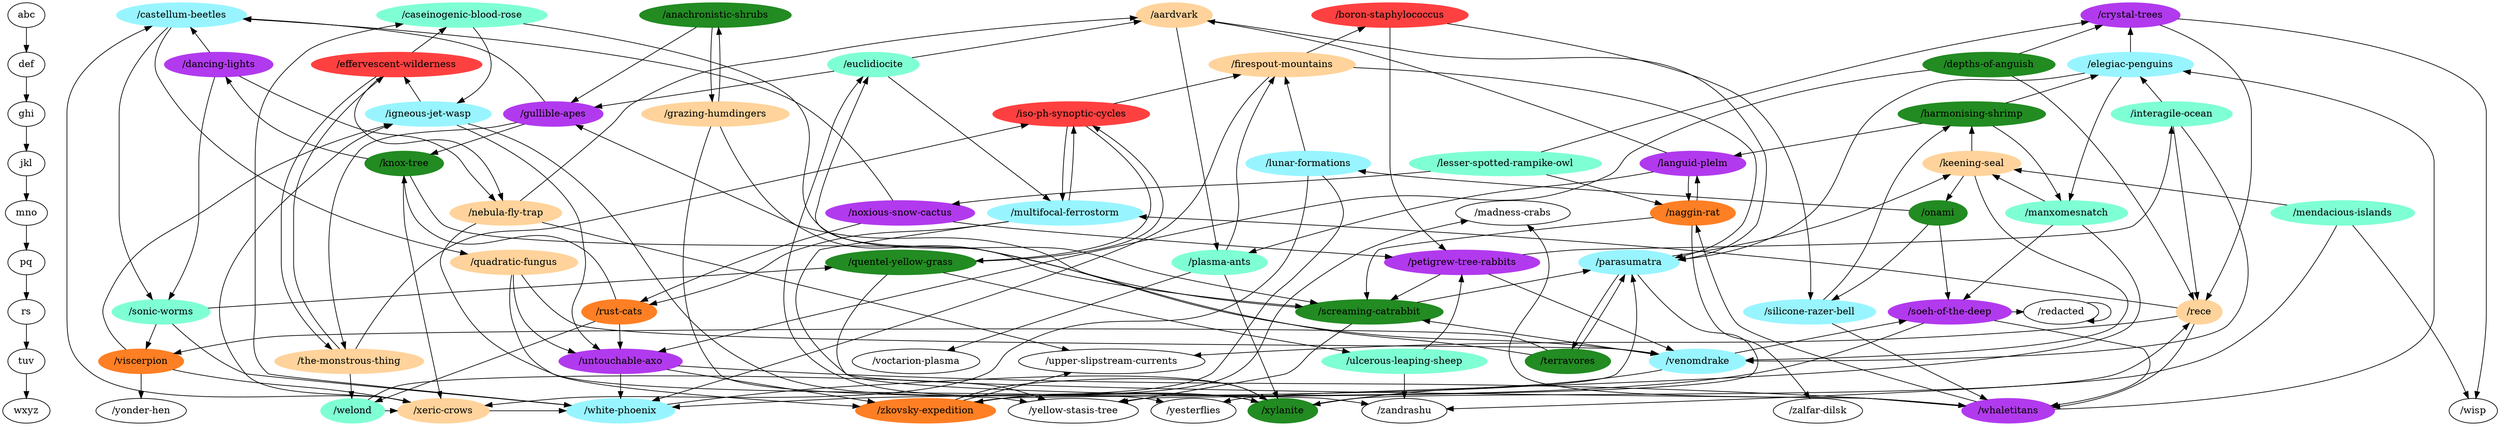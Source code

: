 digraph G {
abc->def->ghi->jkl->mno->pq->rs->tuv->wxyz;
{ rank=same;
abc;
"/boron-staphylococcus" [color=brown1,style=filled];
"/castellum-beetles" [color=cadetblue1,style=filled];
"/crystal-trees" [color=darkorchid2,style=filled];
"/anachronistic-shrubs" [color=forestgreen,style=filled];
"/caseinogenic-blood-rose" [color=aquamarine,style=filled];
"/aardvark" [color=burlywood1,style=filled];
}
{ rank=same;
def;
"/effervescent-wilderness" [color=brown1,style=filled];
"/firespout-mountains" [color=burlywood1,style=filled];
"/dancing-lights" [color=darkorchid2,style=filled];
"/euclidiocite" [color=aquamarine,style=filled];
"/depths-of-anguish" [color=forestgreen,style=filled];
"/elegiac-penguins" [color=cadetblue1,style=filled];
}
{ rank=same;
ghi;
"/iso-ph-synoptic-cycles" [color=brown1,style=filled];
"/harmonising-shrimp" [color=forestgreen,style=filled];
"/igneous-jet-wasp" [color=cadetblue1,style=filled];
"/grazing-humdingers" [color=burlywood1,style=filled];
"/interagile-ocean" [color=aquamarine,style=filled];
"/gullible-apes" [color=darkorchid2,style=filled];
}
{ rank=same;
jkl;
"/lunar-formations" [color=cadetblue1,style=filled];
"/lesser-spotted-rampike-owl" [color=aquamarine,style=filled];
"/languid-plelm" [color=darkorchid2,style=filled];
"/knox-tree" [color=forestgreen,style=filled];
"/keening-seal" [color=burlywood1,style=filled];
}
{ rank=same;
mno;
"/naggin-rat" [color=chocolate1,style=filled];
"/multifocal-ferrostorm" [color=cadetblue1,style=filled];
"/nebula-fly-trap" [color=burlywood1,style=filled];
"/madness-crabs";
"/noxious-snow-cactus" [color=darkorchid2,style=filled];
"/mendacious-islands" [color=aquamarine,style=filled];
"/onami" [color=forestgreen,style=filled];
"/manxomesnatch" [color=aquamarine,style=filled];
}
{ rank=same;
pq;
"/petigrew-tree-rabbits" [color=darkorchid2,style=filled];
"/quentel-yellow-grass" [color=forestgreen,style=filled];
"/quadratic-fungus" [color=burlywood1,style=filled];
"/parasumatra" [color=cadetblue1,style=filled];
"/plasma-ants" [color=aquamarine,style=filled];
}
{ rank=same;
rs;
"/soeh-of-the-deep" [color=darkorchid2,style=filled];
"/rece" [color=burlywood1,style=filled];
"/rust-cats" [color=chocolate1,style=filled];
"/sonic-worms" [color=aquamarine,style=filled];
"/silicone-razer-bell" [color=cadetblue1,style=filled];
"/redacted";
"/screaming-catrabbit" [color=forestgreen,style=filled];
}
{ rank=same;
tuv;
"/untouchable-axo" [color=darkorchid2,style=filled];
"/upper-slipstream-currents";
"/venomdrake" [color=cadetblue1,style=filled];
"/viscerpion" [color=chocolate1,style=filled];
"/ulcerous-leaping-sheep" [color=aquamarine,style=filled];
"/the-monstrous-thing" [color=burlywood1,style=filled];
"/voctarion-plasma";
"/terravores" [color=forestgreen,style=filled];
}
{ rank=same;
wxyz;
"/xeric-crows" [color=burlywood1,style=filled];
"/zalfar-dilsk";
"/wisp";
"/yonder-hen";
"/welond" [color=aquamarine,style=filled];
"/zandrashu";
"/yesterflies";
"/yellow-stasis-tree";
"/whaletitans" [color=darkorchid2,style=filled];
"/white-phoenix" [color=cadetblue1,style=filled];
"/xylanite" [color=forestgreen,style=filled];
"/zkovsky-expedition" [color=chocolate1,style=filled];
}
"/lunar-formations" -> "/firespout-mountains";
"/lunar-formations" -> "/xeric-crows";
"/lunar-formations" -> "/zkovsky-expedition";
"/naggin-rat" -> "/zalfar-dilsk";
"/naggin-rat" -> "/languid-plelm";
"/naggin-rat" -> "/screaming-catrabbit";
"/iso-ph-synoptic-cycles" -> "/multifocal-ferrostorm";
"/iso-ph-synoptic-cycles" -> "/firespout-mountains";
"/iso-ph-synoptic-cycles" -> "/quentel-yellow-grass";
"/multifocal-ferrostorm" -> "/iso-ph-synoptic-cycles";
"/multifocal-ferrostorm" -> "/rust-cats";
"/multifocal-ferrostorm" -> "/whaletitans";
"/effervescent-wilderness" -> "/nebula-fly-trap";
"/effervescent-wilderness" -> "/the-monstrous-thing";
"/effervescent-wilderness" -> "/caseinogenic-blood-rose";
"/harmonising-shrimp" -> "/languid-plelm";
"/harmonising-shrimp" -> "/elegiac-penguins";
"/harmonising-shrimp" -> "/manxomesnatch";
"/soeh-of-the-deep" -> "/whaletitans";
"/soeh-of-the-deep" -> "/white-phoenix";
"/soeh-of-the-deep" -> "/redacted";
"/boron-staphylococcus" -> "/petigrew-tree-rabbits";
"/boron-staphylococcus" -> "/silicone-razer-bell";
"/untouchable-axo" -> "/whaletitans";
"/untouchable-axo" -> "/white-phoenix";
"/untouchable-axo" -> "/zkovsky-expedition";
"/castellum-beetles" -> "/quadratic-fungus";
"/castellum-beetles" -> "/sonic-worms";
"/firespout-mountains" -> "/boron-staphylococcus";
"/firespout-mountains" -> "/parasumatra";
"/firespout-mountains" -> "/white-phoenix";
"/xeric-crows" -> "/castellum-beetles";
"/xeric-crows" -> "/igneous-jet-wasp";
"/xeric-crows" -> "/white-phoenix";
"/nebula-fly-trap" -> "/upper-slipstream-currents";
"/nebula-fly-trap" -> "/yesterflies";
"/nebula-fly-trap" -> "/aardvark";
"/igneous-jet-wasp" -> "/effervescent-wilderness";
"/igneous-jet-wasp" -> "/untouchable-axo";
"/igneous-jet-wasp" -> "/xylanite";
"/lesser-spotted-rampike-owl" -> "/naggin-rat";
"/lesser-spotted-rampike-owl" -> "/noxious-snow-cactus";
"/lesser-spotted-rampike-owl" -> "/crystal-trees";
"/venomdrake" -> "/soeh-of-the-deep";
"/venomdrake" -> "/xylanite";
"/venomdrake" -> "/screaming-catrabbit";
"/petigrew-tree-rabbits" -> "/venomdrake";
"/petigrew-tree-rabbits" -> "/interagile-ocean";
"/petigrew-tree-rabbits" -> "/screaming-catrabbit";
"/welond" -> "/xeric-crows";
"/welond" -> "/yellow-stasis-tree";
"/quentel-yellow-grass" -> "/iso-ph-synoptic-cycles";
"/quentel-yellow-grass" -> "/zandrashu";
"/quentel-yellow-grass" -> "/ulcerous-leaping-sheep";
"/noxious-snow-cactus" -> "/castellum-beetles";
"/noxious-snow-cactus" -> "/petigrew-tree-rabbits";
"/noxious-snow-cactus" -> "/rust-cats";
"/grazing-humdingers" -> "/venomdrake";
"/grazing-humdingers" -> "/yellow-stasis-tree";
"/grazing-humdingers" -> "/anachronistic-shrubs";
"/viscerpion" -> "/xeric-crows";
"/viscerpion" -> "/igneous-jet-wasp";
"/viscerpion" -> "/yonder-hen";
"/mendacious-islands" -> "/wisp";
"/mendacious-islands" -> "/zandrashu";
"/mendacious-islands" -> "/keening-seal";
"/dancing-lights" -> "/castellum-beetles";
"/dancing-lights" -> "/nebula-fly-trap";
"/dancing-lights" -> "/sonic-worms";
"/rece" -> "/multifocal-ferrostorm";
"/rece" -> "/upper-slipstream-currents";
"/rece" -> "/whaletitans";
"/languid-plelm" -> "/naggin-rat";
"/languid-plelm" -> "/plasma-ants";
"/languid-plelm" -> "/aardvark";
"/interagile-ocean" -> "/venomdrake";
"/interagile-ocean" -> "/rece";
"/interagile-ocean" -> "/elegiac-penguins";
"/ulcerous-leaping-sheep" -> "/petigrew-tree-rabbits";
"/ulcerous-leaping-sheep" -> "/zandrashu";
"/quadratic-fungus" -> "/untouchable-axo";
"/quadratic-fungus" -> "/venomdrake";
"/quadratic-fungus" -> "/zkovsky-expedition";
"/rust-cats" -> "/untouchable-axo";
"/rust-cats" -> "/welond";
"/rust-cats" -> "/knox-tree";
"/euclidiocite" -> "/multifocal-ferrostorm";
"/euclidiocite" -> "/gullible-apes";
"/euclidiocite" -> "/aardvark";
"/sonic-worms" -> "/quentel-yellow-grass";
"/sonic-worms" -> "/viscerpion";
"/sonic-worms" -> "/white-phoenix";
"/crystal-trees" -> "/wisp";
"/crystal-trees" -> "/rece";
"/silicone-razer-bell" -> "/harmonising-shrimp";
"/silicone-razer-bell" -> "/whaletitans";
"/depths-of-anguish" -> "/untouchable-axo";
"/depths-of-anguish" -> "/rece";
"/depths-of-anguish" -> "/crystal-trees";
"/whaletitans" -> "/naggin-rat";
"/whaletitans" -> "/madness-crabs";
"/whaletitans" -> "/elegiac-penguins";
"/elegiac-penguins" -> "/crystal-trees";
"/elegiac-penguins" -> "/parasumatra";
"/elegiac-penguins" -> "/manxomesnatch";
"/the-monstrous-thing" -> "/iso-ph-synoptic-cycles";
"/the-monstrous-thing" -> "/effervescent-wilderness";
"/the-monstrous-thing" -> "/welond";
"/onami" -> "/lunar-formations";
"/onami" -> "/soeh-of-the-deep";
"/onami" -> "/silicone-razer-bell";
"/gullible-apes" -> "/castellum-beetles";
"/gullible-apes" -> "/the-monstrous-thing";
"/gullible-apes" -> "/knox-tree";
"/knox-tree" -> "/xeric-crows";
"/knox-tree" -> "/dancing-lights";
"/knox-tree" -> "/screaming-catrabbit";
"/parasumatra" -> "/yellow-stasis-tree";
"/parasumatra" -> "/keening-seal";
"/parasumatra" -> "/terravores";
"/white-phoenix" -> "/caseinogenic-blood-rose";
"/white-phoenix" -> "/xylanite";
"/manxomesnatch" -> "/soeh-of-the-deep";
"/manxomesnatch" -> "/yesterflies";
"/manxomesnatch" -> "/keening-seal";
"/redacted" -> "/redacted";
"/plasma-ants" -> "/firespout-mountains";
"/plasma-ants" -> "/xylanite";
"/plasma-ants" -> "/voctarion-plasma";
"/anachronistic-shrubs" -> "/grazing-humdingers";
"/anachronistic-shrubs" -> "/gullible-apes";
"/keening-seal" -> "/harmonising-shrimp";
"/keening-seal" -> "/venomdrake";
"/keening-seal" -> "/onami";
"/caseinogenic-blood-rose" -> "/igneous-jet-wasp";
"/caseinogenic-blood-rose" -> "/screaming-catrabbit";
"/xylanite" -> "/rece";
"/xylanite" -> "/euclidiocite";
"/terravores" -> "/viscerpion";
"/terravores" -> "/euclidiocite";
"/terravores" -> "/parasumatra";
"/zkovsky-expedition" -> "/upper-slipstream-currents";
"/zkovsky-expedition" -> "/madness-crabs";
"/zkovsky-expedition" -> "/parasumatra";
"/zkovsky-expedition" -> "/xylanite";
"/screaming-catrabbit" -> "/yellow-stasis-tree";
"/screaming-catrabbit" -> "/gullible-apes";
"/screaming-catrabbit" -> "/parasumatra";
"/aardvark" -> "/parasumatra";
"/aardvark" -> "/plasma-ants";
}

